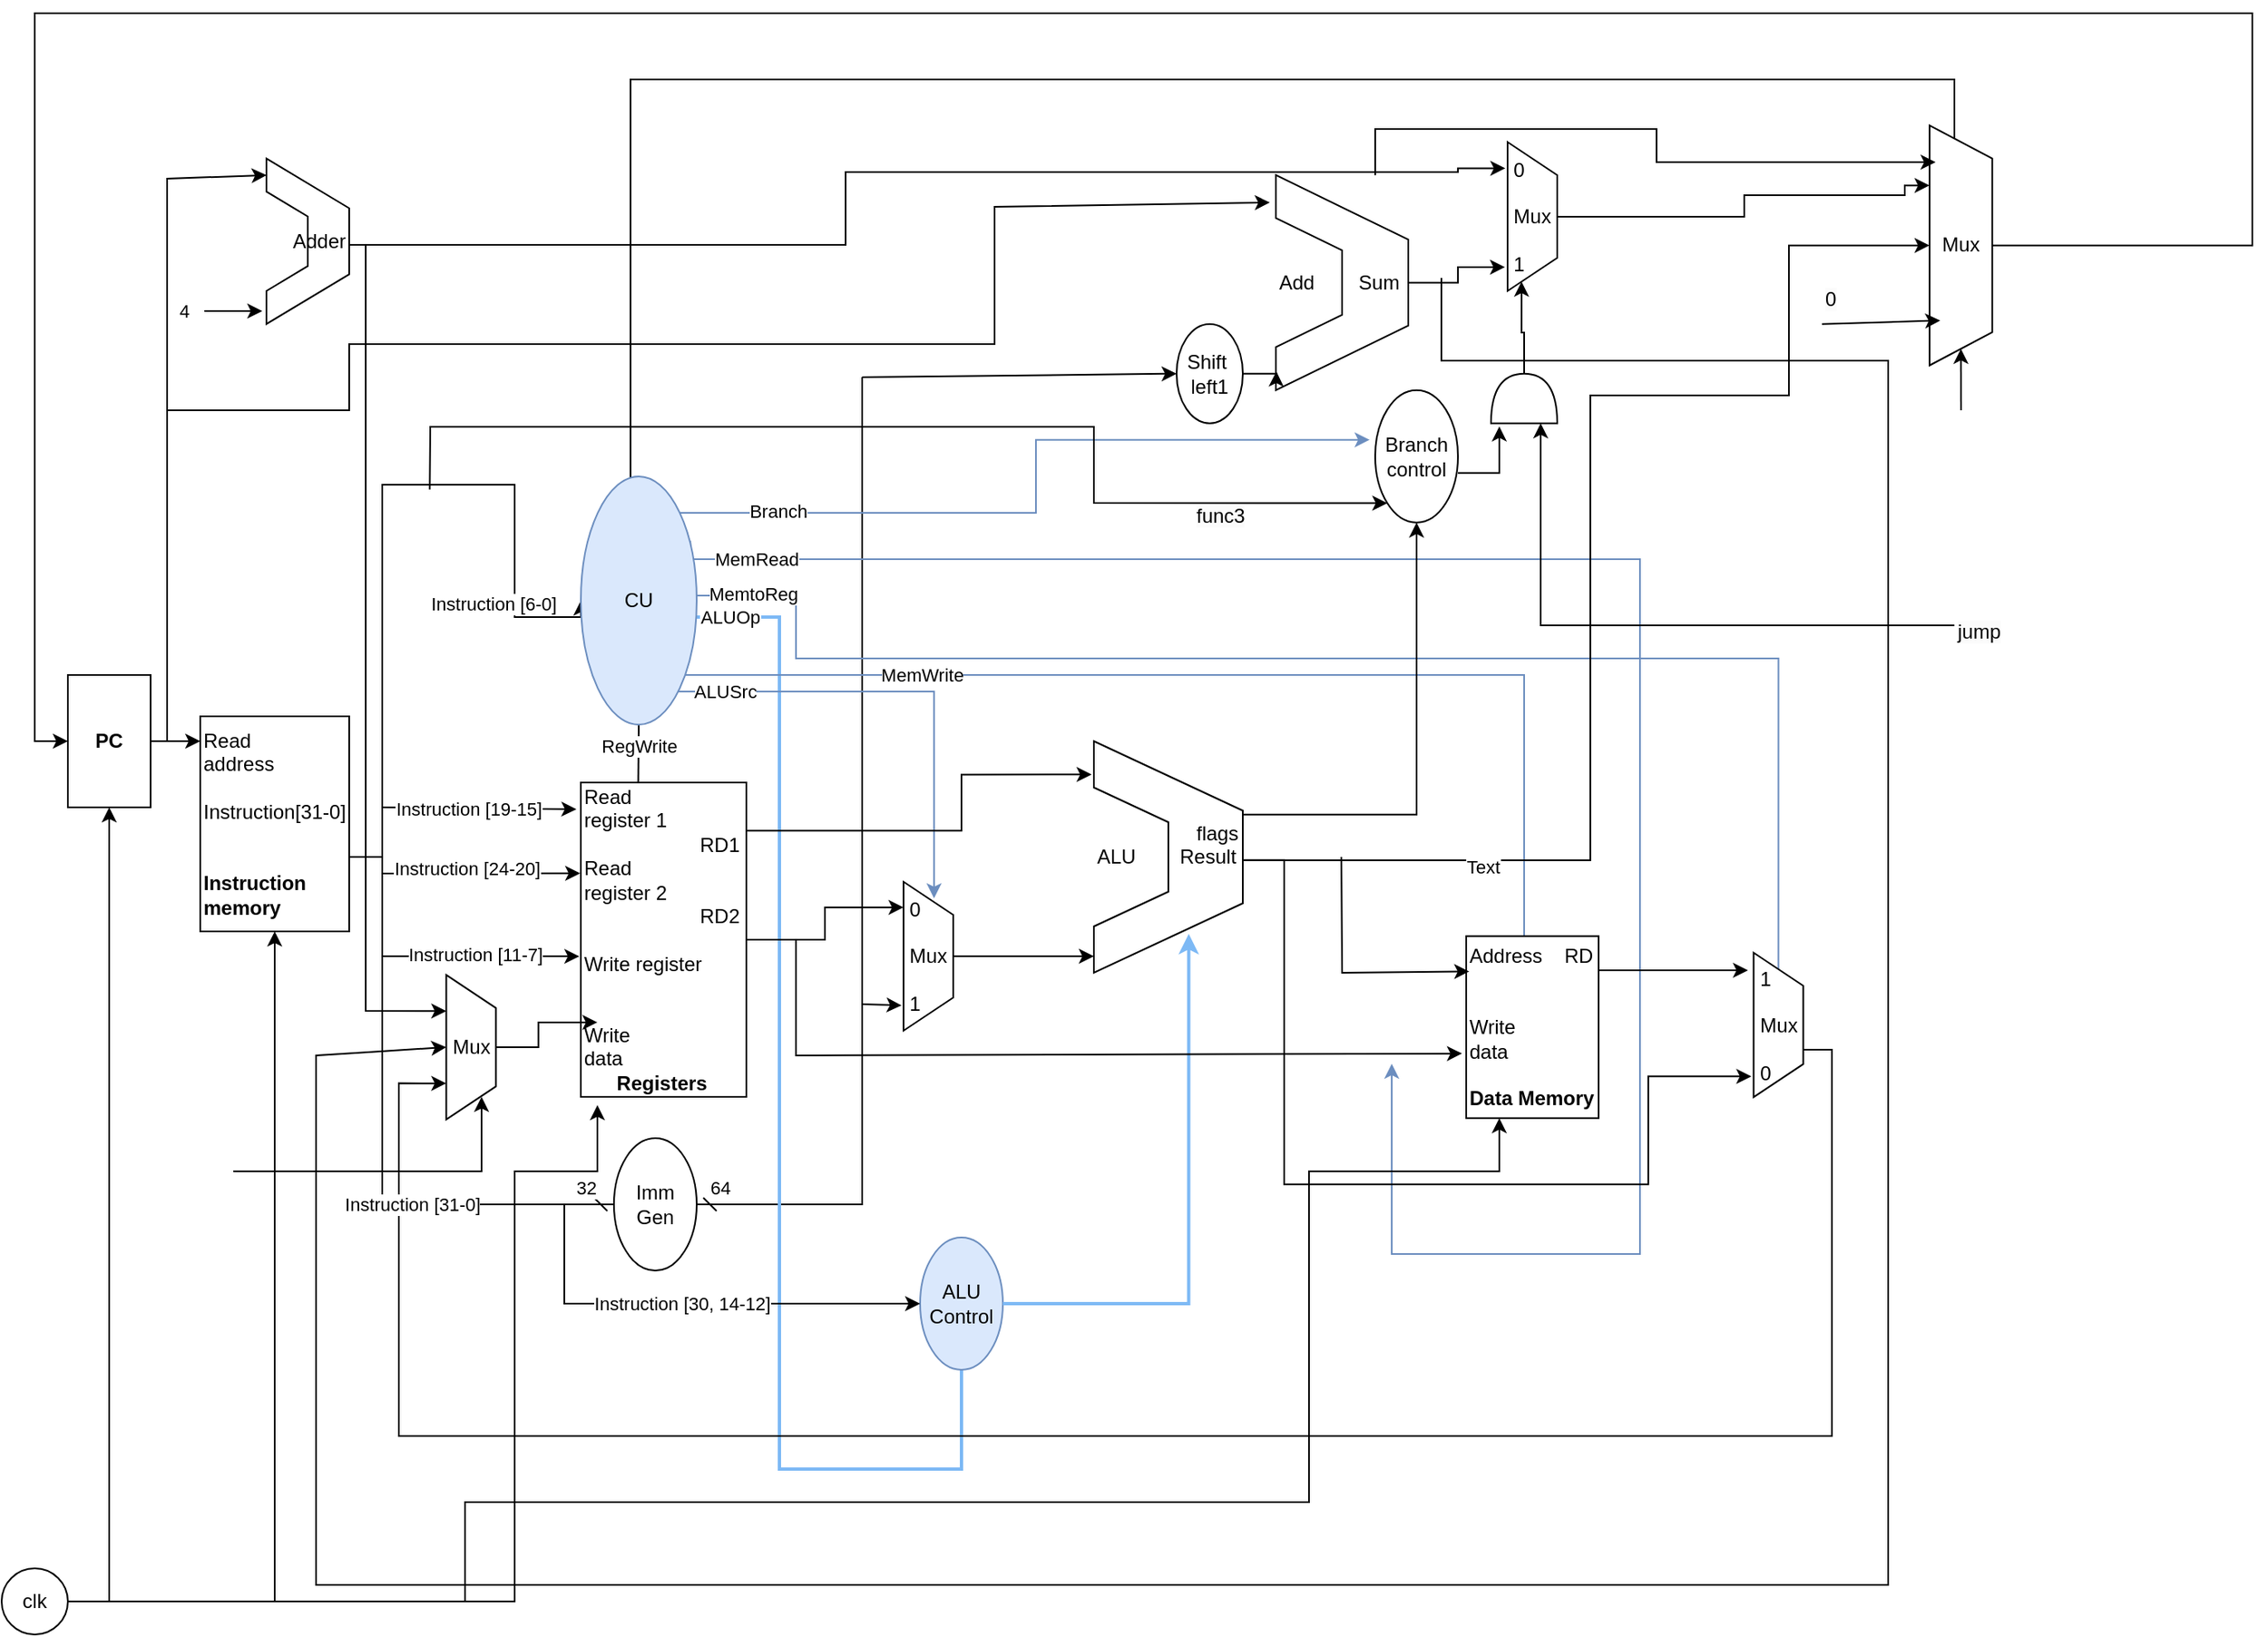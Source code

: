 <mxfile version="24.8.3">
  <diagram id="JS7u867R8M9ZiHvgg1-n" name="Page-1">
    <mxGraphModel dx="1150" dy="824" grid="1" gridSize="10" guides="1" tooltips="1" connect="1" arrows="1" fold="1" page="1" pageScale="1" pageWidth="850" pageHeight="1100" background="none" math="0" shadow="0">
      <root>
        <mxCell id="0" />
        <mxCell id="1" parent="0" />
        <mxCell id="cifkW_QOZoFGIp_55xrW-1" value="Adder" style="shape=stencil(tZXRjoIwEEW/pq+bQsPq6wb1PyqOS2NtSdvV3b93oGCs0I0IJISkc7mHIb1DCcttySsgKS0J25A0TSjFO66vT2tuKyicL164EXwvwSvWGX2Cqzi4liFUCUa4WmVbQr/wmfpieaGVQojQygbKg44wLhR66a+Hta//C1YV8s/gwLRNNtXd68yPbAFqskSnIbPre95OZ6KGvSaL7NQ81ORNJsuxEgsxy/e8OH0b/aMOfVdUO2oDA8JdFlL6AYt9YMXruesJnXzWF/h/moawnVsK9eC+/wxaP5sKWI0FPGWMTvOvx9qz0P+ZTfOzsf7Q/sL+FVLbaHKwHgkPHguDmWs8vcQ2VX+ONIUb);whiteSpace=wrap;html=1;align=right;" parent="1" vertex="1">
          <mxGeometry x="380" y="97.86" width="50" height="100" as="geometry" />
        </mxCell>
        <mxCell id="cifkW_QOZoFGIp_55xrW-8" value="Read&lt;br&gt;register 1&lt;br&gt;&amp;nbsp; &amp;nbsp; &amp;nbsp; &amp;nbsp; &amp;nbsp; &amp;nbsp; &amp;nbsp; &amp;nbsp; &amp;nbsp; &amp;nbsp; &amp;nbsp;RD1&lt;br&gt;Read&lt;br&gt;register 2&lt;br&gt;&amp;nbsp; &amp;nbsp; &amp;nbsp; &amp;nbsp; &amp;nbsp; &amp;nbsp; &amp;nbsp; &amp;nbsp; &amp;nbsp; &amp;nbsp; &amp;nbsp;RD2&lt;br&gt;&lt;br&gt;Write register&lt;br&gt;&lt;br&gt;&amp;nbsp; &amp;nbsp; &amp;nbsp; &amp;nbsp; &amp;nbsp;&lt;br&gt;Write&lt;br&gt;data&lt;br&gt;&lt;div style=&quot;text-align: center;&quot;&gt;&lt;b style=&quot;background-color: initial;&quot;&gt;Registers&lt;/b&gt;&lt;/div&gt;" style="rounded=0;whiteSpace=wrap;html=1;align=left;" parent="1" vertex="1">
          <mxGeometry x="570" y="475" width="100" height="190" as="geometry" />
        </mxCell>
        <mxCell id="cifkW_QOZoFGIp_55xrW-59" style="edgeStyle=orthogonalEdgeStyle;rounded=0;orthogonalLoop=1;jettySize=auto;html=1;exitX=1;exitY=0.5;exitDx=0;exitDy=0;entryX=0;entryY=0.5;entryDx=0;entryDy=0;" parent="1" source="cifkW_QOZoFGIp_55xrW-9" target="cifkW_QOZoFGIp_55xrW-12" edge="1">
          <mxGeometry relative="1" as="geometry">
            <Array as="points">
              <mxPoint x="430" y="520" />
              <mxPoint x="450" y="520" />
              <mxPoint x="450" y="295" />
              <mxPoint x="530" y="295" />
              <mxPoint x="530" y="375" />
            </Array>
          </mxGeometry>
        </mxCell>
        <mxCell id="cifkW_QOZoFGIp_55xrW-60" value="Instruction [6-0]" style="edgeLabel;html=1;align=center;verticalAlign=middle;resizable=0;points=[];" parent="cifkW_QOZoFGIp_55xrW-59" vertex="1" connectable="0">
          <mxGeometry x="0.747" y="2" relative="1" as="geometry">
            <mxPoint x="-15" y="2" as="offset" />
          </mxGeometry>
        </mxCell>
        <mxCell id="cifkW_QOZoFGIp_55xrW-9" value="Read&lt;br&gt;address&lt;br&gt;&lt;br&gt;Instruction[31-0]&lt;br&gt;&lt;br&gt;&lt;br&gt;&lt;b&gt;Instruction&lt;br&gt;memory&lt;/b&gt;" style="rounded=0;whiteSpace=wrap;html=1;rotation=0;align=left;" parent="1" vertex="1">
          <mxGeometry x="340" y="435" width="90" height="130" as="geometry" />
        </mxCell>
        <mxCell id="cifkW_QOZoFGIp_55xrW-26" style="edgeStyle=orthogonalEdgeStyle;rounded=0;orthogonalLoop=1;jettySize=auto;html=1;exitX=1;exitY=0.5;exitDx=0;exitDy=0;" parent="1" source="cifkW_QOZoFGIp_55xrW-10" edge="1">
          <mxGeometry relative="1" as="geometry">
            <mxPoint x="340" y="450" as="targetPoint" />
          </mxGeometry>
        </mxCell>
        <mxCell id="cifkW_QOZoFGIp_55xrW-10" value="&lt;b&gt;PC&lt;/b&gt;" style="rounded=0;whiteSpace=wrap;html=1;rotation=0;" parent="1" vertex="1">
          <mxGeometry x="260" y="410" width="50" height="80" as="geometry" />
        </mxCell>
        <mxCell id="cifkW_QOZoFGIp_55xrW-75" style="edgeStyle=orthogonalEdgeStyle;rounded=0;orthogonalLoop=1;jettySize=auto;html=1;endArrow=dash;endFill=0;entryX=1;entryY=0.5;entryDx=0;entryDy=0;" parent="1" target="cifkW_QOZoFGIp_55xrW-11" edge="1">
          <mxGeometry relative="1" as="geometry">
            <mxPoint x="690" y="730.316" as="targetPoint" />
            <mxPoint x="740" y="230" as="sourcePoint" />
            <Array as="points">
              <mxPoint x="740" y="330" />
              <mxPoint x="740" y="730" />
            </Array>
          </mxGeometry>
        </mxCell>
        <mxCell id="cifkW_QOZoFGIp_55xrW-78" value="64" style="edgeLabel;html=1;align=center;verticalAlign=middle;resizable=0;points=[];" parent="cifkW_QOZoFGIp_55xrW-75" vertex="1" connectable="0">
          <mxGeometry x="0.953" relative="1" as="geometry">
            <mxPoint y="-10" as="offset" />
          </mxGeometry>
        </mxCell>
        <mxCell id="cifkW_QOZoFGIp_55xrW-11" value="Imm&lt;br&gt;Gen" style="ellipse;whiteSpace=wrap;html=1;" parent="1" vertex="1">
          <mxGeometry x="590" y="690" width="50" height="80" as="geometry" />
        </mxCell>
        <mxCell id="cifkW_QOZoFGIp_55xrW-110" style="edgeStyle=orthogonalEdgeStyle;rounded=0;orthogonalLoop=1;jettySize=auto;html=1;entryX=0.5;entryY=1;entryDx=0;entryDy=0;exitX=0.945;exitY=0.259;exitDx=0;exitDy=0;exitPerimeter=0;fillColor=#dae8fc;strokeColor=#6c8ebf;" parent="1" source="cifkW_QOZoFGIp_55xrW-12" edge="1">
          <mxGeometry relative="1" as="geometry">
            <mxPoint x="640.0" y="340.003" as="sourcePoint" />
            <mxPoint x="1060" y="644.96" as="targetPoint" />
            <Array as="points">
              <mxPoint x="1210" y="340" />
              <mxPoint x="1210" y="760" />
              <mxPoint x="1060" y="760" />
            </Array>
          </mxGeometry>
        </mxCell>
        <mxCell id="cifkW_QOZoFGIp_55xrW-111" value="MemRead" style="edgeLabel;html=1;align=center;verticalAlign=middle;resizable=0;points=[];" parent="cifkW_QOZoFGIp_55xrW-110" vertex="1" connectable="0">
          <mxGeometry x="-0.939" y="-1" relative="1" as="geometry">
            <mxPoint x="12" y="-1" as="offset" />
          </mxGeometry>
        </mxCell>
        <mxCell id="cifkW_QOZoFGIp_55xrW-113" style="edgeStyle=orthogonalEdgeStyle;rounded=0;orthogonalLoop=1;jettySize=auto;html=1;endArrow=none;endFill=0;fillColor=#dae8fc;strokeColor=#6c8ebf;entryX=0;entryY=0.5;entryDx=0;entryDy=0;" parent="1" edge="1" target="cifkW_QOZoFGIp_55xrW-33">
          <mxGeometry relative="1" as="geometry">
            <mxPoint x="640" y="362" as="sourcePoint" />
            <mxPoint x="1290" y="570" as="targetPoint" />
            <Array as="points">
              <mxPoint x="700" y="362" />
              <mxPoint x="700" y="400" />
              <mxPoint x="1294" y="400" />
            </Array>
          </mxGeometry>
        </mxCell>
        <mxCell id="cifkW_QOZoFGIp_55xrW-114" value="MemtoReg" style="edgeLabel;html=1;align=center;verticalAlign=middle;resizable=0;points=[];" parent="cifkW_QOZoFGIp_55xrW-113" vertex="1" connectable="0">
          <mxGeometry x="-0.932" y="1" relative="1" as="geometry">
            <mxPoint x="4" as="offset" />
          </mxGeometry>
        </mxCell>
        <mxCell id="cifkW_QOZoFGIp_55xrW-115" style="edgeStyle=orthogonalEdgeStyle;rounded=0;orthogonalLoop=1;jettySize=auto;html=1;entryX=0.5;entryY=1;entryDx=0;entryDy=0;endArrow=none;endFill=0;strokeColor=#7DB9F5;strokeWidth=2;" parent="1" source="cifkW_QOZoFGIp_55xrW-12" target="cifkW_QOZoFGIp_55xrW-30" edge="1">
          <mxGeometry relative="1" as="geometry">
            <Array as="points">
              <mxPoint x="690" y="375" />
              <mxPoint x="690" y="890" />
              <mxPoint x="800" y="890" />
            </Array>
          </mxGeometry>
        </mxCell>
        <mxCell id="cifkW_QOZoFGIp_55xrW-116" value="ALUOp" style="edgeLabel;html=1;align=center;verticalAlign=middle;resizable=0;points=[];" parent="cifkW_QOZoFGIp_55xrW-115" vertex="1" connectable="0">
          <mxGeometry x="-0.947" y="1" relative="1" as="geometry">
            <mxPoint x="1" y="1" as="offset" />
          </mxGeometry>
        </mxCell>
        <mxCell id="cifkW_QOZoFGIp_55xrW-117" style="edgeStyle=orthogonalEdgeStyle;rounded=0;orthogonalLoop=1;jettySize=auto;html=1;endArrow=none;endFill=0;fillColor=#dae8fc;strokeColor=#6c8ebf;" parent="1" source="cifkW_QOZoFGIp_55xrW-12" edge="1">
          <mxGeometry relative="1" as="geometry">
            <Array as="points">
              <mxPoint x="1140" y="410" />
              <mxPoint x="1140" y="568" />
            </Array>
            <mxPoint x="1140" y="560" as="targetPoint" />
          </mxGeometry>
        </mxCell>
        <mxCell id="cifkW_QOZoFGIp_55xrW-118" value="MemWrite" style="edgeLabel;html=1;align=center;verticalAlign=middle;resizable=0;points=[];" parent="cifkW_QOZoFGIp_55xrW-117" vertex="1" connectable="0">
          <mxGeometry x="-0.918" y="1" relative="1" as="geometry">
            <mxPoint x="115" y="1" as="offset" />
          </mxGeometry>
        </mxCell>
        <mxCell id="cifkW_QOZoFGIp_55xrW-122" style="edgeStyle=orthogonalEdgeStyle;rounded=0;orthogonalLoop=1;jettySize=auto;html=1;exitX=0.5;exitY=1;exitDx=0;exitDy=0;endArrow=none;endFill=0;entryX=0.347;entryY=-0.001;entryDx=0;entryDy=0;entryPerimeter=0;" parent="1" source="cifkW_QOZoFGIp_55xrW-12" target="cifkW_QOZoFGIp_55xrW-8" edge="1">
          <mxGeometry relative="1" as="geometry">
            <mxPoint x="604.556" y="470" as="targetPoint" />
          </mxGeometry>
        </mxCell>
        <mxCell id="cifkW_QOZoFGIp_55xrW-123" value="RegWrite" style="edgeLabel;html=1;align=center;verticalAlign=middle;resizable=0;points=[];" parent="cifkW_QOZoFGIp_55xrW-122" vertex="1" connectable="0">
          <mxGeometry x="-0.567" y="-1" relative="1" as="geometry">
            <mxPoint x="1" y="5" as="offset" />
          </mxGeometry>
        </mxCell>
        <mxCell id="cifkW_QOZoFGIp_55xrW-131" style="edgeStyle=orthogonalEdgeStyle;rounded=0;orthogonalLoop=1;jettySize=auto;html=1;entryX=0;entryY=0.5;entryDx=0;entryDy=0;" parent="1" target="cifkW_QOZoFGIp_55xrW-127" edge="1">
          <mxGeometry relative="1" as="geometry">
            <Array as="points">
              <mxPoint x="600" y="50" />
              <mxPoint x="1400" y="50" />
            </Array>
            <mxPoint x="600" y="300" as="sourcePoint" />
            <mxPoint x="1130" y="90" as="targetPoint" />
          </mxGeometry>
        </mxCell>
        <mxCell id="cifkW_QOZoFGIp_55xrW-12" value="CU" style="ellipse;whiteSpace=wrap;html=1;fillColor=#dae8fc;strokeColor=#6c8ebf;" parent="1" vertex="1">
          <mxGeometry x="570" y="290" width="70" height="150" as="geometry" />
        </mxCell>
        <mxCell id="cifkW_QOZoFGIp_55xrW-13" value="Shift&amp;nbsp;&lt;br&gt;left1" style="ellipse;whiteSpace=wrap;html=1;" parent="1" vertex="1">
          <mxGeometry x="930" y="197.86" width="40" height="60" as="geometry" />
        </mxCell>
        <mxCell id="cifkW_QOZoFGIp_55xrW-53" style="edgeStyle=orthogonalEdgeStyle;rounded=0;orthogonalLoop=1;jettySize=auto;html=1;" parent="1" edge="1">
          <mxGeometry relative="1" as="geometry">
            <mxPoint x="1100" y="287.86" as="sourcePoint" />
            <mxPoint x="1125" y="259.72" as="targetPoint" />
            <Array as="points">
              <mxPoint x="1125" y="287.72" />
            </Array>
          </mxGeometry>
        </mxCell>
        <mxCell id="cifkW_QOZoFGIp_55xrW-27" value="" style="endArrow=classic;html=1;rounded=0;align=center;" parent="1" edge="1">
          <mxGeometry width="50" height="50" relative="1" as="geometry">
            <mxPoint x="342.5" y="190" as="sourcePoint" />
            <mxPoint x="377.5" y="190" as="targetPoint" />
          </mxGeometry>
        </mxCell>
        <mxCell id="cifkW_QOZoFGIp_55xrW-29" value="4" style="edgeLabel;html=1;align=center;verticalAlign=middle;resizable=0;points=[];" parent="cifkW_QOZoFGIp_55xrW-27" vertex="1" connectable="0">
          <mxGeometry x="-0.36" relative="1" as="geometry">
            <mxPoint x="-24" as="offset" />
          </mxGeometry>
        </mxCell>
        <mxCell id="cifkW_QOZoFGIp_55xrW-30" value="ALU&lt;br&gt;Control" style="ellipse;whiteSpace=wrap;html=1;fillColor=#dae8fc;strokeColor=#6c8ebf;" parent="1" vertex="1">
          <mxGeometry x="775" y="750" width="50" height="80" as="geometry" />
        </mxCell>
        <mxCell id="cifkW_QOZoFGIp_55xrW-31" value="Add&amp;nbsp; &amp;nbsp; &amp;nbsp; &amp;nbsp; Sum" style="shape=stencil(tZXRjoIwEEW/pq+bQsPq6wb1PyqOS2NtSdvV3b93oGCs0I0IJISkc7mHIb1DCcttySsgKS0J25A0TSjFO66vT2tuKyicL164EXwvwSvWGX2Cqzi4liFUCUa4WmVbQr/wmfpieaGVQojQygbKg44wLhR66a+Hta//C1YV8s/gwLRNNtXd68yPbAFqskSnIbPre95OZ6KGvSaL7NQ81ORNJsuxEgsxy/e8OH0b/aMOfVdUO2oDA8JdFlL6AYt9YMXruesJnXzWF/h/moawnVsK9eC+/wxaP5sKWI0FPGWMTvOvx9qz0P+ZTfOzsf7Q/sL+FVLbaHKwHgkPHguDmWs8vcQ2VX+ONIUb);whiteSpace=wrap;html=1;align=left;" parent="1" vertex="1">
          <mxGeometry x="990" y="107.86" width="80" height="130" as="geometry" />
        </mxCell>
        <mxCell id="cifkW_QOZoFGIp_55xrW-32" value="&amp;nbsp; &amp;nbsp; &amp;nbsp; &amp;nbsp; &amp;nbsp; &amp;nbsp; &amp;nbsp; &amp;nbsp; &amp;nbsp; flags&lt;br&gt;ALU&amp;nbsp; &amp;nbsp; &amp;nbsp; &amp;nbsp; Result&lt;br&gt;&amp;nbsp; &amp;nbsp; &amp;nbsp; &amp;nbsp; &amp;nbsp; &amp;nbsp; &amp;nbsp; &amp;nbsp; &amp;nbsp;&amp;nbsp;" style="shape=stencil(tZXRjoIwEEW/pq+bQsPq6wb1PyqOS2NtSdvV3b93oGCs0I0IJISkc7mHIb1DCcttySsgKS0J25A0TSjFO66vT2tuKyicL164EXwvwSvWGX2Cqzi4liFUCUa4WmVbQr/wmfpieaGVQojQygbKg44wLhR66a+Hta//C1YV8s/gwLRNNtXd68yPbAFqskSnIbPre95OZ6KGvSaL7NQ81ORNJsuxEgsxy/e8OH0b/aMOfVdUO2oDA8JdFlL6AYt9YMXruesJnXzWF/h/moawnVsK9eC+/wxaP5sKWI0FPGWMTvOvx9qz0P+ZTfOzsf7Q/sL+FVLbaHKwHgkPHguDmWs8vcQ2VX+ONIUb);whiteSpace=wrap;html=1;align=left;" parent="1" vertex="1">
          <mxGeometry x="880" y="450" width="90" height="140" as="geometry" />
        </mxCell>
        <mxCell id="PuY_X1fyGsi5mwH5HdUy-5" style="edgeStyle=orthogonalEdgeStyle;rounded=0;orthogonalLoop=1;jettySize=auto;html=1;exitX=0.5;exitY=0;exitDx=0;exitDy=0;entryX=0.75;entryY=1;entryDx=0;entryDy=0;" edge="1" parent="1" target="PuY_X1fyGsi5mwH5HdUy-1">
          <mxGeometry relative="1" as="geometry">
            <mxPoint x="460" y="850" as="targetPoint" />
            <mxPoint x="1306.04" y="636.54" as="sourcePoint" />
            <Array as="points">
              <mxPoint x="1326" y="637" />
              <mxPoint x="1326" y="870" />
              <mxPoint x="460" y="870" />
              <mxPoint x="460" y="657" />
            </Array>
          </mxGeometry>
        </mxCell>
        <mxCell id="cifkW_QOZoFGIp_55xrW-33" value="&lt;div style=&quot;text-align: left;&quot;&gt;1&lt;/div&gt;&lt;div style=&quot;text-align: left;&quot;&gt;&lt;br&gt;&lt;/div&gt;&lt;div style=&quot;text-align: left;&quot;&gt;&lt;/div&gt;Mux&lt;br&gt;&lt;br&gt;&lt;div style=&quot;text-align: left;&quot;&gt;0&lt;/div&gt;" style="shape=trapezoid;perimeter=trapezoidPerimeter;whiteSpace=wrap;fixedSize=1;rotation=90;html=1;textDirection=ltr;horizontal=0;" parent="1" vertex="1">
          <mxGeometry x="1250" y="606.54" width="87.36" height="30" as="geometry" />
        </mxCell>
        <mxCell id="cifkW_QOZoFGIp_55xrW-34" value="&lt;div style=&quot;text-align: left;&quot;&gt;0&lt;br&gt;&lt;/div&gt;&lt;div style=&quot;text-align: left;&quot;&gt;&lt;br&gt;&lt;/div&gt;&lt;div style=&quot;text-align: left;&quot;&gt;&lt;/div&gt;Mux&lt;br&gt;&lt;br&gt;&lt;div style=&quot;text-align: left;&quot;&gt;1&lt;/div&gt;" style="shape=trapezoid;perimeter=trapezoidPerimeter;whiteSpace=wrap;fixedSize=1;rotation=90;html=1;textDirection=ltr;horizontal=0;" parent="1" vertex="1">
          <mxGeometry x="1100" y="117.86" width="90" height="30" as="geometry" />
        </mxCell>
        <mxCell id="cifkW_QOZoFGIp_55xrW-106" style="edgeStyle=orthogonalEdgeStyle;rounded=0;orthogonalLoop=1;jettySize=auto;html=1;entryX=0.122;entryY=1.114;entryDx=0;entryDy=0;entryPerimeter=0;" parent="1" source="cifkW_QOZoFGIp_55xrW-35" target="cifkW_QOZoFGIp_55xrW-33" edge="1">
          <mxGeometry relative="1" as="geometry">
            <mxPoint x="1225" y="587.86" as="targetPoint" />
            <Array as="points">
              <mxPoint x="1195" y="588" />
            </Array>
          </mxGeometry>
        </mxCell>
        <mxCell id="cifkW_QOZoFGIp_55xrW-35" value="Address&amp;nbsp; &amp;nbsp; RD&lt;br&gt;&lt;br&gt;&lt;br&gt;Write&lt;br&gt;data&lt;br&gt;&lt;br&gt;&lt;b&gt;Data Memory&lt;/b&gt;" style="rounded=0;whiteSpace=wrap;html=1;align=left;" parent="1" vertex="1">
          <mxGeometry x="1105" y="567.86" width="80" height="110" as="geometry" />
        </mxCell>
        <mxCell id="cifkW_QOZoFGIp_55xrW-43" value="" style="endArrow=classic;html=1;rounded=0;entryX=0.002;entryY=0.1;entryDx=0;entryDy=0;entryPerimeter=0;" parent="1" target="cifkW_QOZoFGIp_55xrW-1" edge="1">
          <mxGeometry width="50" height="50" relative="1" as="geometry">
            <mxPoint x="320" y="450" as="sourcePoint" />
            <mxPoint x="460" y="100" as="targetPoint" />
            <Array as="points">
              <mxPoint x="320" y="110" />
            </Array>
          </mxGeometry>
        </mxCell>
        <mxCell id="cifkW_QOZoFGIp_55xrW-45" style="edgeStyle=orthogonalEdgeStyle;rounded=0;orthogonalLoop=1;jettySize=auto;html=1;exitX=1;exitY=0.5;exitDx=0;exitDy=0;entryX=0.176;entryY=1.045;entryDx=0;entryDy=0;entryPerimeter=0;" parent="1" source="cifkW_QOZoFGIp_55xrW-1" target="cifkW_QOZoFGIp_55xrW-34" edge="1">
          <mxGeometry relative="1" as="geometry">
            <Array as="points">
              <mxPoint x="430" y="150" />
              <mxPoint x="730" y="150" />
              <mxPoint x="730" y="106" />
              <mxPoint x="1100" y="106" />
              <mxPoint x="1100" y="104" />
            </Array>
            <mxPoint x="1100" y="103" as="targetPoint" />
          </mxGeometry>
        </mxCell>
        <mxCell id="cifkW_QOZoFGIp_55xrW-51" style="edgeStyle=orthogonalEdgeStyle;rounded=0;orthogonalLoop=1;jettySize=auto;html=1;exitX=1;exitY=0.5;exitDx=0;exitDy=0;entryX=0.84;entryY=1.052;entryDx=0;entryDy=0;entryPerimeter=0;" parent="1" source="cifkW_QOZoFGIp_55xrW-31" target="cifkW_QOZoFGIp_55xrW-34" edge="1">
          <mxGeometry relative="1" as="geometry" />
        </mxCell>
        <mxCell id="cifkW_QOZoFGIp_55xrW-55" style="edgeStyle=orthogonalEdgeStyle;rounded=0;orthogonalLoop=1;jettySize=auto;html=1;exitX=0.995;exitY=0.317;exitDx=0;exitDy=0;exitPerimeter=0;entryX=0.5;entryY=1;entryDx=0;entryDy=0;" parent="1" source="cifkW_QOZoFGIp_55xrW-32" target="azecJroQP5KL0mqIL3fB-2" edge="1">
          <mxGeometry relative="1" as="geometry">
            <mxPoint x="1075" y="377.86" as="targetPoint" />
          </mxGeometry>
        </mxCell>
        <mxCell id="cifkW_QOZoFGIp_55xrW-61" value="" style="endArrow=classic;html=1;rounded=0;entryX=-0.027;entryY=0.085;entryDx=0;entryDy=0;entryPerimeter=0;" parent="1" target="cifkW_QOZoFGIp_55xrW-8" edge="1">
          <mxGeometry width="50" height="50" relative="1" as="geometry">
            <mxPoint x="450" y="490" as="sourcePoint" />
            <mxPoint x="600" y="550" as="targetPoint" />
            <Array as="points" />
          </mxGeometry>
        </mxCell>
        <mxCell id="cifkW_QOZoFGIp_55xrW-62" value="Instruction [19-15]" style="edgeLabel;html=1;align=center;verticalAlign=middle;resizable=0;points=[];" parent="cifkW_QOZoFGIp_55xrW-61" vertex="1" connectable="0">
          <mxGeometry x="-0.117" y="-2" relative="1" as="geometry">
            <mxPoint y="-2" as="offset" />
          </mxGeometry>
        </mxCell>
        <mxCell id="cifkW_QOZoFGIp_55xrW-63" value="" style="endArrow=classic;html=1;rounded=0;entryX=-0.004;entryY=0.289;entryDx=0;entryDy=0;entryPerimeter=0;" parent="1" target="cifkW_QOZoFGIp_55xrW-8" edge="1">
          <mxGeometry width="50" height="50" relative="1" as="geometry">
            <mxPoint x="450" y="530" as="sourcePoint" />
            <mxPoint x="570" y="540" as="targetPoint" />
            <Array as="points" />
          </mxGeometry>
        </mxCell>
        <mxCell id="cifkW_QOZoFGIp_55xrW-64" value="Instruction [24-20]" style="edgeLabel;html=1;align=center;verticalAlign=middle;resizable=0;points=[];" parent="cifkW_QOZoFGIp_55xrW-63" vertex="1" connectable="0">
          <mxGeometry x="-0.153" y="3" relative="1" as="geometry">
            <mxPoint as="offset" />
          </mxGeometry>
        </mxCell>
        <mxCell id="cifkW_QOZoFGIp_55xrW-67" value="" style="endArrow=classic;html=1;rounded=0;entryX=-0.009;entryY=0.553;entryDx=0;entryDy=0;entryPerimeter=0;" parent="1" target="cifkW_QOZoFGIp_55xrW-8" edge="1">
          <mxGeometry width="50" height="50" relative="1" as="geometry">
            <mxPoint x="450" y="580" as="sourcePoint" />
            <mxPoint x="560" y="590" as="targetPoint" />
            <Array as="points">
              <mxPoint x="510" y="580" />
            </Array>
          </mxGeometry>
        </mxCell>
        <mxCell id="cifkW_QOZoFGIp_55xrW-69" value="Instruction [11-7]" style="edgeLabel;html=1;align=center;verticalAlign=middle;resizable=0;points=[];" parent="cifkW_QOZoFGIp_55xrW-67" vertex="1" connectable="0">
          <mxGeometry x="-0.058" y="1" relative="1" as="geometry">
            <mxPoint as="offset" />
          </mxGeometry>
        </mxCell>
        <mxCell id="cifkW_QOZoFGIp_55xrW-70" value="" style="endArrow=dash;html=1;rounded=0;entryX=0;entryY=0.5;entryDx=0;entryDy=0;endFill=0;" parent="1" target="cifkW_QOZoFGIp_55xrW-11" edge="1">
          <mxGeometry width="50" height="50" relative="1" as="geometry">
            <mxPoint x="450" y="520" as="sourcePoint" />
            <mxPoint x="540" y="730" as="targetPoint" />
            <Array as="points">
              <mxPoint x="450" y="730" />
            </Array>
          </mxGeometry>
        </mxCell>
        <mxCell id="cifkW_QOZoFGIp_55xrW-72" value="Instruction [31-0]" style="edgeLabel;html=1;align=center;verticalAlign=middle;resizable=0;points=[];" parent="cifkW_QOZoFGIp_55xrW-70" vertex="1" connectable="0">
          <mxGeometry x="0.438" y="1" relative="1" as="geometry">
            <mxPoint x="-24" y="1" as="offset" />
          </mxGeometry>
        </mxCell>
        <mxCell id="cifkW_QOZoFGIp_55xrW-73" value="32" style="edgeLabel;html=1;align=center;verticalAlign=middle;resizable=0;points=[];" parent="cifkW_QOZoFGIp_55xrW-70" vertex="1" connectable="0">
          <mxGeometry x="0.901" y="2" relative="1" as="geometry">
            <mxPoint y="-8" as="offset" />
          </mxGeometry>
        </mxCell>
        <mxCell id="cifkW_QOZoFGIp_55xrW-77" value="" style="endArrow=classic;html=1;rounded=0;entryX=0;entryY=0.5;entryDx=0;entryDy=0;" parent="1" target="cifkW_QOZoFGIp_55xrW-13" edge="1">
          <mxGeometry width="50" height="50" relative="1" as="geometry">
            <mxPoint x="740" y="230" as="sourcePoint" />
            <mxPoint x="845" y="310" as="targetPoint" />
          </mxGeometry>
        </mxCell>
        <mxCell id="cifkW_QOZoFGIp_55xrW-87" style="edgeStyle=orthogonalEdgeStyle;rounded=0;orthogonalLoop=1;jettySize=auto;html=1;exitX=1;exitY=0.5;exitDx=0;exitDy=0;entryX=0.637;entryY=0.832;entryDx=0;entryDy=0;entryPerimeter=0;strokeWidth=2;strokeColor=#7DB9F5;" parent="1" source="cifkW_QOZoFGIp_55xrW-30" target="cifkW_QOZoFGIp_55xrW-32" edge="1">
          <mxGeometry relative="1" as="geometry">
            <mxPoint x="910" y="787.86" as="sourcePoint" />
          </mxGeometry>
        </mxCell>
        <mxCell id="cifkW_QOZoFGIp_55xrW-88" value="&lt;div style=&quot;text-align: left;&quot;&gt;0&lt;br&gt;&lt;/div&gt;&lt;div style=&quot;text-align: left;&quot;&gt;&lt;br&gt;&lt;/div&gt;&lt;div style=&quot;text-align: left;&quot;&gt;&lt;/div&gt;Mux&lt;br&gt;&lt;br&gt;&lt;div style=&quot;text-align: left;&quot;&gt;1&lt;/div&gt;" style="shape=trapezoid;perimeter=trapezoidPerimeter;whiteSpace=wrap;fixedSize=1;rotation=90;html=1;textDirection=ltr;horizontal=0;" parent="1" vertex="1">
          <mxGeometry x="735" y="565" width="90" height="30" as="geometry" />
        </mxCell>
        <mxCell id="cifkW_QOZoFGIp_55xrW-89" style="edgeStyle=orthogonalEdgeStyle;rounded=0;orthogonalLoop=1;jettySize=auto;html=1;entryX=0.172;entryY=1;entryDx=0;entryDy=0;entryPerimeter=0;" parent="1" source="cifkW_QOZoFGIp_55xrW-8" target="cifkW_QOZoFGIp_55xrW-88" edge="1">
          <mxGeometry relative="1" as="geometry" />
        </mxCell>
        <mxCell id="cifkW_QOZoFGIp_55xrW-91" value="" style="endArrow=classic;html=1;rounded=0;entryX=0.83;entryY=1.04;entryDx=0;entryDy=0;entryPerimeter=0;" parent="1" target="cifkW_QOZoFGIp_55xrW-88" edge="1">
          <mxGeometry width="50" height="50" relative="1" as="geometry">
            <mxPoint x="740" y="609" as="sourcePoint" />
            <mxPoint x="760" y="609.25" as="targetPoint" />
          </mxGeometry>
        </mxCell>
        <mxCell id="cifkW_QOZoFGIp_55xrW-93" value="" style="endArrow=classic;html=1;rounded=0;entryX=-0.032;entryY=0.645;entryDx=0;entryDy=0;entryPerimeter=0;" parent="1" target="cifkW_QOZoFGIp_55xrW-35" edge="1">
          <mxGeometry width="50" height="50" relative="1" as="geometry">
            <mxPoint x="700" y="570" as="sourcePoint" />
            <mxPoint x="1018" y="641" as="targetPoint" />
            <Array as="points">
              <mxPoint x="700" y="640" />
            </Array>
          </mxGeometry>
        </mxCell>
        <mxCell id="cifkW_QOZoFGIp_55xrW-99" value="" style="endArrow=classic;html=1;rounded=0;entryX=0;entryY=0.5;entryDx=0;entryDy=0;" parent="1" target="cifkW_QOZoFGIp_55xrW-30" edge="1">
          <mxGeometry width="50" height="50" relative="1" as="geometry">
            <mxPoint x="560" y="730" as="sourcePoint" />
            <mxPoint x="800" y="770" as="targetPoint" />
            <Array as="points">
              <mxPoint x="560" y="790" />
              <mxPoint x="650" y="790" />
            </Array>
          </mxGeometry>
        </mxCell>
        <mxCell id="cifkW_QOZoFGIp_55xrW-100" value="Instruction [30, 14-12]" style="edgeLabel;html=1;align=center;verticalAlign=middle;resizable=0;points=[];" parent="cifkW_QOZoFGIp_55xrW-99" vertex="1" connectable="0">
          <mxGeometry x="0.407" y="3" relative="1" as="geometry">
            <mxPoint x="-63" y="3" as="offset" />
          </mxGeometry>
        </mxCell>
        <mxCell id="cifkW_QOZoFGIp_55xrW-107" style="edgeStyle=orthogonalEdgeStyle;rounded=0;orthogonalLoop=1;jettySize=auto;html=1;exitX=1;exitY=0;exitDx=0;exitDy=0;endArrow=classic;endFill=1;entryX=-0.067;entryY=0.375;entryDx=0;entryDy=0;entryPerimeter=0;fillColor=#dae8fc;strokeColor=#6c8ebf;" parent="1" source="cifkW_QOZoFGIp_55xrW-12" target="azecJroQP5KL0mqIL3fB-2" edge="1">
          <mxGeometry relative="1" as="geometry">
            <mxPoint x="930" y="290" as="targetPoint" />
          </mxGeometry>
        </mxCell>
        <mxCell id="cifkW_QOZoFGIp_55xrW-109" value="Branch" style="edgeLabel;html=1;align=center;verticalAlign=middle;resizable=0;points=[];" parent="cifkW_QOZoFGIp_55xrW-107" vertex="1" connectable="0">
          <mxGeometry x="-0.742" y="1" relative="1" as="geometry">
            <mxPoint as="offset" />
          </mxGeometry>
        </mxCell>
        <mxCell id="cifkW_QOZoFGIp_55xrW-119" style="edgeStyle=orthogonalEdgeStyle;rounded=0;orthogonalLoop=1;jettySize=auto;html=1;entryX=0.111;entryY=0.386;entryDx=0;entryDy=0;entryPerimeter=0;fillColor=#dae8fc;strokeColor=#6c8ebf;" parent="1" source="cifkW_QOZoFGIp_55xrW-12" target="cifkW_QOZoFGIp_55xrW-88" edge="1">
          <mxGeometry relative="1" as="geometry">
            <Array as="points">
              <mxPoint x="783" y="420" />
            </Array>
          </mxGeometry>
        </mxCell>
        <mxCell id="cifkW_QOZoFGIp_55xrW-120" value="ALUSrc" style="edgeLabel;html=1;align=center;verticalAlign=middle;resizable=0;points=[];" parent="cifkW_QOZoFGIp_55xrW-119" vertex="1" connectable="0">
          <mxGeometry x="-0.875" relative="1" as="geometry">
            <mxPoint x="10" as="offset" />
          </mxGeometry>
        </mxCell>
        <mxCell id="cifkW_QOZoFGIp_55xrW-125" value="" style="endArrow=classic;html=1;rounded=0;entryX=-0.046;entryY=0.127;entryDx=0;entryDy=0;entryPerimeter=0;" parent="1" target="cifkW_QOZoFGIp_55xrW-31" edge="1">
          <mxGeometry width="50" height="50" relative="1" as="geometry">
            <mxPoint x="320" y="250" as="sourcePoint" />
            <mxPoint x="370" y="200" as="targetPoint" />
            <Array as="points">
              <mxPoint x="430" y="250" />
              <mxPoint x="430" y="210" />
              <mxPoint x="820" y="210" />
              <mxPoint x="820" y="127" />
            </Array>
          </mxGeometry>
        </mxCell>
        <mxCell id="cifkW_QOZoFGIp_55xrW-133" style="edgeStyle=orthogonalEdgeStyle;rounded=0;orthogonalLoop=1;jettySize=auto;html=1;entryX=0;entryY=0.5;entryDx=0;entryDy=0;exitX=0.5;exitY=0;exitDx=0;exitDy=0;" parent="1" source="cifkW_QOZoFGIp_55xrW-127" target="cifkW_QOZoFGIp_55xrW-10" edge="1">
          <mxGeometry relative="1" as="geometry">
            <Array as="points">
              <mxPoint x="1580" y="150" />
              <mxPoint x="1580" y="10" />
              <mxPoint x="240" y="10" />
              <mxPoint x="240" y="450" />
            </Array>
            <mxPoint x="1460" y="150" as="sourcePoint" />
          </mxGeometry>
        </mxCell>
        <mxCell id="cifkW_QOZoFGIp_55xrW-127" value="&lt;div style=&quot;text-align: left;&quot;&gt;&lt;br&gt;&lt;/div&gt;&lt;div style=&quot;text-align: left;&quot;&gt;&lt;br&gt;&lt;/div&gt;&lt;div style=&quot;text-align: left;&quot;&gt;&lt;/div&gt;Mux&lt;br&gt;&lt;br&gt;&lt;div style=&quot;text-align: left;&quot;&gt;&lt;br&gt;&lt;/div&gt;" style="shape=trapezoid;perimeter=trapezoidPerimeter;whiteSpace=wrap;fixedSize=1;rotation=90;html=1;textDirection=ltr;horizontal=0;" parent="1" vertex="1">
          <mxGeometry x="1331.43" y="131.43" width="145" height="37.86" as="geometry" />
        </mxCell>
        <mxCell id="cifkW_QOZoFGIp_55xrW-135" style="edgeStyle=orthogonalEdgeStyle;rounded=0;orthogonalLoop=1;jettySize=auto;html=1;exitX=0.25;exitY=0;exitDx=0;exitDy=0;entryX=0.25;entryY=1;entryDx=0;entryDy=0;" parent="1" source="cifkW_QOZoFGIp_55xrW-34" target="cifkW_QOZoFGIp_55xrW-127" edge="1">
          <mxGeometry relative="1" as="geometry">
            <Array as="points">
              <mxPoint x="1160" y="133" />
              <mxPoint x="1273" y="133" />
              <mxPoint x="1273" y="120" />
              <mxPoint x="1370" y="120" />
              <mxPoint x="1370" y="114" />
            </Array>
            <mxPoint x="1370" y="100" as="targetPoint" />
          </mxGeometry>
        </mxCell>
        <mxCell id="azecJroQP5KL0mqIL3fB-2" value="Branch&lt;br&gt;control" style="ellipse;whiteSpace=wrap;html=1;" parent="1" vertex="1">
          <mxGeometry x="1050" y="237.86" width="50" height="80" as="geometry" />
        </mxCell>
        <mxCell id="azecJroQP5KL0mqIL3fB-6" style="edgeStyle=orthogonalEdgeStyle;rounded=0;orthogonalLoop=1;jettySize=auto;html=1;exitX=1;exitY=0.5;exitDx=0;exitDy=0;entryX=0.004;entryY=0.913;entryDx=0;entryDy=0;entryPerimeter=0;" parent="1" source="cifkW_QOZoFGIp_55xrW-13" target="cifkW_QOZoFGIp_55xrW-31" edge="1">
          <mxGeometry relative="1" as="geometry" />
        </mxCell>
        <mxCell id="azecJroQP5KL0mqIL3fB-23" style="edgeStyle=orthogonalEdgeStyle;rounded=0;orthogonalLoop=1;jettySize=auto;html=1;exitX=1;exitY=0.5;exitDx=0;exitDy=0;entryX=0.5;entryY=1;entryDx=0;entryDy=0;" parent="1" source="cifkW_QOZoFGIp_55xrW-32" target="cifkW_QOZoFGIp_55xrW-127" edge="1">
          <mxGeometry relative="1" as="geometry">
            <Array as="points">
              <mxPoint x="970" y="522" />
              <mxPoint x="1180" y="522" />
              <mxPoint x="1180" y="241" />
              <mxPoint x="1300" y="241" />
              <mxPoint x="1300" y="150" />
            </Array>
            <mxPoint x="1360" y="150" as="targetPoint" />
          </mxGeometry>
        </mxCell>
        <mxCell id="PuY_X1fyGsi5mwH5HdUy-7" value="Text" style="edgeLabel;html=1;align=center;verticalAlign=middle;resizable=0;points=[];" vertex="1" connectable="0" parent="azecJroQP5KL0mqIL3fB-23">
          <mxGeometry x="-0.629" y="-4" relative="1" as="geometry">
            <mxPoint as="offset" />
          </mxGeometry>
        </mxCell>
        <mxCell id="azecJroQP5KL0mqIL3fB-28" style="edgeStyle=orthogonalEdgeStyle;rounded=0;orthogonalLoop=1;jettySize=auto;html=1;exitX=1;exitY=0.5;exitDx=0;exitDy=0;entryX=0.856;entryY=1.046;entryDx=0;entryDy=0;entryPerimeter=0;" parent="1" source="cifkW_QOZoFGIp_55xrW-32" target="cifkW_QOZoFGIp_55xrW-33" edge="1">
          <mxGeometry relative="1" as="geometry">
            <Array as="points">
              <mxPoint x="995" y="521.86" />
              <mxPoint x="995" y="717.86" />
              <mxPoint x="1215" y="717.86" />
              <mxPoint x="1215" y="652.86" />
            </Array>
          </mxGeometry>
        </mxCell>
        <mxCell id="azecJroQP5KL0mqIL3fB-46" style="edgeStyle=orthogonalEdgeStyle;rounded=0;orthogonalLoop=1;jettySize=auto;html=1;exitX=1;exitY=0.5;exitDx=0;exitDy=0;entryX=0.5;entryY=1;entryDx=0;entryDy=0;" parent="1" source="azecJroQP5KL0mqIL3fB-45" target="cifkW_QOZoFGIp_55xrW-9" edge="1">
          <mxGeometry relative="1" as="geometry" />
        </mxCell>
        <mxCell id="azecJroQP5KL0mqIL3fB-47" style="edgeStyle=orthogonalEdgeStyle;rounded=0;orthogonalLoop=1;jettySize=auto;html=1;exitX=1;exitY=0.5;exitDx=0;exitDy=0;entryX=0.5;entryY=1;entryDx=0;entryDy=0;" parent="1" source="azecJroQP5KL0mqIL3fB-45" target="cifkW_QOZoFGIp_55xrW-10" edge="1">
          <mxGeometry relative="1" as="geometry" />
        </mxCell>
        <mxCell id="azecJroQP5KL0mqIL3fB-48" style="edgeStyle=orthogonalEdgeStyle;rounded=0;orthogonalLoop=1;jettySize=auto;html=1;exitX=1;exitY=0.5;exitDx=0;exitDy=0;" parent="1" source="azecJroQP5KL0mqIL3fB-45" edge="1">
          <mxGeometry relative="1" as="geometry">
            <mxPoint x="580" y="670" as="targetPoint" />
            <Array as="points">
              <mxPoint x="530" y="970" />
              <mxPoint x="530" y="710" />
              <mxPoint x="580" y="710" />
            </Array>
          </mxGeometry>
        </mxCell>
        <mxCell id="azecJroQP5KL0mqIL3fB-49" style="edgeStyle=orthogonalEdgeStyle;rounded=0;orthogonalLoop=1;jettySize=auto;html=1;exitX=1;exitY=0.5;exitDx=0;exitDy=0;entryX=0.25;entryY=1;entryDx=0;entryDy=0;" parent="1" source="azecJroQP5KL0mqIL3fB-45" target="cifkW_QOZoFGIp_55xrW-35" edge="1">
          <mxGeometry relative="1" as="geometry">
            <Array as="points">
              <mxPoint x="500" y="970" />
              <mxPoint x="500" y="910" />
              <mxPoint x="1010" y="910" />
              <mxPoint x="1010" y="710" />
              <mxPoint x="1125" y="710" />
            </Array>
          </mxGeometry>
        </mxCell>
        <mxCell id="azecJroQP5KL0mqIL3fB-45" value="clk" style="ellipse;whiteSpace=wrap;html=1;aspect=fixed;" parent="1" vertex="1">
          <mxGeometry x="220" y="950" width="40" height="40" as="geometry" />
        </mxCell>
        <mxCell id="azecJroQP5KL0mqIL3fB-55" style="edgeStyle=orthogonalEdgeStyle;rounded=0;orthogonalLoop=1;jettySize=auto;html=1;exitX=1.002;exitY=0.153;exitDx=0;exitDy=0;exitPerimeter=0;entryX=-0.015;entryY=0.144;entryDx=0;entryDy=0;entryPerimeter=0;" parent="1" source="cifkW_QOZoFGIp_55xrW-8" target="cifkW_QOZoFGIp_55xrW-32" edge="1">
          <mxGeometry relative="1" as="geometry">
            <Array as="points">
              <mxPoint x="800" y="504" />
              <mxPoint x="800" y="470" />
            </Array>
            <mxPoint x="840" y="480" as="targetPoint" />
          </mxGeometry>
        </mxCell>
        <mxCell id="azecJroQP5KL0mqIL3fB-61" style="edgeStyle=orthogonalEdgeStyle;rounded=0;orthogonalLoop=1;jettySize=auto;html=1;exitX=0.5;exitY=0;exitDx=0;exitDy=0;entryX=0;entryY=0.929;entryDx=0;entryDy=0;entryPerimeter=0;" parent="1" source="cifkW_QOZoFGIp_55xrW-88" target="cifkW_QOZoFGIp_55xrW-32" edge="1">
          <mxGeometry relative="1" as="geometry" />
        </mxCell>
        <mxCell id="PuY_X1fyGsi5mwH5HdUy-1" value="&lt;div style=&quot;text-align: left;&quot;&gt;&lt;br&gt;&lt;/div&gt;&lt;div style=&quot;text-align: left;&quot;&gt;&lt;br&gt;&lt;/div&gt;&lt;div style=&quot;text-align: left;&quot;&gt;&lt;/div&gt;Mux&lt;br&gt;&lt;br&gt;&lt;div style=&quot;text-align: left;&quot;&gt;&lt;br&gt;&lt;/div&gt;" style="shape=trapezoid;perimeter=trapezoidPerimeter;whiteSpace=wrap;fixedSize=1;rotation=90;html=1;textDirection=ltr;horizontal=0;" vertex="1" parent="1">
          <mxGeometry x="460" y="620" width="87.36" height="30" as="geometry" />
        </mxCell>
        <mxCell id="PuY_X1fyGsi5mwH5HdUy-9" style="edgeStyle=orthogonalEdgeStyle;rounded=0;orthogonalLoop=1;jettySize=auto;html=1;exitX=0.5;exitY=0;exitDx=0;exitDy=0;entryX=0.1;entryY=0.763;entryDx=0;entryDy=0;entryPerimeter=0;" edge="1" parent="1" source="PuY_X1fyGsi5mwH5HdUy-1" target="cifkW_QOZoFGIp_55xrW-8">
          <mxGeometry relative="1" as="geometry" />
        </mxCell>
        <mxCell id="PuY_X1fyGsi5mwH5HdUy-10" value="" style="endArrow=classic;html=1;rounded=0;entryX=0.5;entryY=1;entryDx=0;entryDy=0;" edge="1" parent="1" target="PuY_X1fyGsi5mwH5HdUy-1">
          <mxGeometry width="50" height="50" relative="1" as="geometry">
            <mxPoint x="1090" y="170" as="sourcePoint" />
            <mxPoint x="410" y="640" as="targetPoint" />
            <Array as="points">
              <mxPoint x="1090" y="220" />
              <mxPoint x="1360" y="220" />
              <mxPoint x="1360" y="960" />
              <mxPoint x="410" y="960" />
              <mxPoint x="410" y="640" />
            </Array>
          </mxGeometry>
        </mxCell>
        <mxCell id="PuY_X1fyGsi5mwH5HdUy-11" value="" style="endArrow=classic;html=1;rounded=0;entryX=0.25;entryY=1;entryDx=0;entryDy=0;" edge="1" parent="1" target="PuY_X1fyGsi5mwH5HdUy-1">
          <mxGeometry width="50" height="50" relative="1" as="geometry">
            <mxPoint x="440" y="150" as="sourcePoint" />
            <mxPoint x="440" y="620" as="targetPoint" />
            <Array as="points">
              <mxPoint x="440" y="270" />
              <mxPoint x="440" y="613" />
            </Array>
          </mxGeometry>
        </mxCell>
        <mxCell id="PuY_X1fyGsi5mwH5HdUy-12" value="" style="endArrow=classic;html=1;rounded=0;" edge="1" parent="1">
          <mxGeometry width="50" height="50" relative="1" as="geometry">
            <mxPoint x="360" y="710" as="sourcePoint" />
            <mxPoint x="510" y="665" as="targetPoint" />
            <Array as="points">
              <mxPoint x="510" y="710" />
              <mxPoint x="510" y="685" />
            </Array>
          </mxGeometry>
        </mxCell>
        <mxCell id="PuY_X1fyGsi5mwH5HdUy-13" value="" style="endArrow=classic;html=1;rounded=0;entryX=0.023;entryY=0.194;entryDx=0;entryDy=0;entryPerimeter=0;" edge="1" parent="1" target="cifkW_QOZoFGIp_55xrW-35">
          <mxGeometry width="50" height="50" relative="1" as="geometry">
            <mxPoint x="1029.55" y="520" as="sourcePoint" />
            <mxPoint x="1030" y="590" as="targetPoint" />
            <Array as="points">
              <mxPoint x="1030" y="590" />
            </Array>
          </mxGeometry>
        </mxCell>
        <mxCell id="PuY_X1fyGsi5mwH5HdUy-17" style="edgeStyle=orthogonalEdgeStyle;rounded=0;orthogonalLoop=1;jettySize=auto;html=1;exitX=1;exitY=0.5;exitDx=0;exitDy=0;exitPerimeter=0;entryX=1;entryY=0.75;entryDx=0;entryDy=0;" edge="1" parent="1" source="PuY_X1fyGsi5mwH5HdUy-15" target="cifkW_QOZoFGIp_55xrW-34">
          <mxGeometry relative="1" as="geometry">
            <Array as="points">
              <mxPoint x="1140" y="203" />
              <mxPoint x="1138" y="203" />
            </Array>
          </mxGeometry>
        </mxCell>
        <mxCell id="PuY_X1fyGsi5mwH5HdUy-15" value="" style="shape=or;whiteSpace=wrap;html=1;direction=north;" vertex="1" parent="1">
          <mxGeometry x="1120" y="227.86" width="40" height="30" as="geometry" />
        </mxCell>
        <mxCell id="PuY_X1fyGsi5mwH5HdUy-16" value="" style="endArrow=classic;html=1;rounded=0;entryX=0;entryY=0.75;entryDx=0;entryDy=0;entryPerimeter=0;" edge="1" parent="1" target="PuY_X1fyGsi5mwH5HdUy-15">
          <mxGeometry width="50" height="50" relative="1" as="geometry">
            <mxPoint x="1400" y="380" as="sourcePoint" />
            <mxPoint x="1150" y="270" as="targetPoint" />
            <Array as="points">
              <mxPoint x="1150" y="380" />
            </Array>
          </mxGeometry>
        </mxCell>
        <mxCell id="PuY_X1fyGsi5mwH5HdUy-18" value="&lt;span style=&quot;color: rgb(0, 0, 0); font-family: Helvetica; font-size: 12px; font-style: normal; font-variant-ligatures: normal; font-variant-caps: normal; font-weight: 400; letter-spacing: normal; orphans: 2; text-align: left; text-indent: 0px; text-transform: none; widows: 2; word-spacing: 0px; -webkit-text-stroke-width: 0px; white-space: normal; background-color: rgb(251, 251, 251); text-decoration-thickness: initial; text-decoration-style: initial; text-decoration-color: initial; display: inline !important; float: none;&quot;&gt;jump&lt;/span&gt;" style="text;whiteSpace=wrap;html=1;" vertex="1" parent="1">
          <mxGeometry x="1400" y="370" width="50" height="40" as="geometry" />
        </mxCell>
        <mxCell id="PuY_X1fyGsi5mwH5HdUy-19" value="" style="endArrow=classic;html=1;rounded=0;entryX=0;entryY=1;entryDx=0;entryDy=0;" edge="1" parent="1" target="azecJroQP5KL0mqIL3fB-2">
          <mxGeometry width="50" height="50" relative="1" as="geometry">
            <mxPoint x="478.68" y="297.86" as="sourcePoint" />
            <mxPoint x="1010" y="290" as="targetPoint" />
            <Array as="points">
              <mxPoint x="479" y="260" />
              <mxPoint x="880" y="260" />
              <mxPoint x="880" y="306" />
            </Array>
          </mxGeometry>
        </mxCell>
        <mxCell id="PuY_X1fyGsi5mwH5HdUy-20" value="&lt;span style=&quot;color: rgb(0, 0, 0); font-family: Helvetica; font-size: 12px; font-style: normal; font-variant-ligatures: normal; font-variant-caps: normal; font-weight: 400; letter-spacing: normal; orphans: 2; text-align: left; text-indent: 0px; text-transform: none; widows: 2; word-spacing: 0px; -webkit-text-stroke-width: 0px; white-space: normal; background-color: rgb(251, 251, 251); text-decoration-thickness: initial; text-decoration-style: initial; text-decoration-color: initial; display: inline !important; float: none;&quot;&gt;func3&lt;/span&gt;" style="text;whiteSpace=wrap;html=1;" vertex="1" parent="1">
          <mxGeometry x="940" y="300" width="50" height="40" as="geometry" />
        </mxCell>
        <mxCell id="PuY_X1fyGsi5mwH5HdUy-21" value="" style="endArrow=classic;html=1;rounded=0;entryX=0.153;entryY=0.904;entryDx=0;entryDy=0;entryPerimeter=0;" edge="1" parent="1" target="cifkW_QOZoFGIp_55xrW-127">
          <mxGeometry width="50" height="50" relative="1" as="geometry">
            <mxPoint x="1050" y="107.86" as="sourcePoint" />
            <mxPoint x="1340" y="80" as="targetPoint" />
            <Array as="points">
              <mxPoint x="1050" y="80" />
              <mxPoint x="1220" y="80" />
              <mxPoint x="1220" y="100" />
            </Array>
          </mxGeometry>
        </mxCell>
        <mxCell id="PuY_X1fyGsi5mwH5HdUy-23" value="" style="endArrow=classic;html=1;rounded=0;" edge="1" parent="1">
          <mxGeometry width="50" height="50" relative="1" as="geometry">
            <mxPoint x="1320" y="197.86" as="sourcePoint" />
            <mxPoint x="1391.43" y="195.72" as="targetPoint" />
          </mxGeometry>
        </mxCell>
        <mxCell id="PuY_X1fyGsi5mwH5HdUy-24" value="&lt;span style=&quot;color: rgb(0, 0, 0); font-family: Helvetica; font-size: 12px; font-style: normal; font-variant-ligatures: normal; font-variant-caps: normal; font-weight: 400; letter-spacing: normal; orphans: 2; text-align: left; text-indent: 0px; text-transform: none; widows: 2; word-spacing: 0px; -webkit-text-stroke-width: 0px; white-space: normal; background-color: rgb(251, 251, 251); text-decoration-thickness: initial; text-decoration-style: initial; text-decoration-color: initial; display: inline !important; float: none;&quot;&gt;0&lt;/span&gt;&lt;div&gt;&lt;span style=&quot;color: rgb(0, 0, 0); font-family: Helvetica; font-size: 12px; font-style: normal; font-variant-ligatures: normal; font-variant-caps: normal; font-weight: 400; letter-spacing: normal; orphans: 2; text-align: left; text-indent: 0px; text-transform: none; widows: 2; word-spacing: 0px; -webkit-text-stroke-width: 0px; white-space: normal; background-color: rgb(251, 251, 251); text-decoration-thickness: initial; text-decoration-style: initial; text-decoration-color: initial; display: inline !important; float: none;&quot;&gt;&lt;br&gt;&lt;/span&gt;&lt;/div&gt;" style="text;whiteSpace=wrap;html=1;" vertex="1" parent="1">
          <mxGeometry x="1320" y="169.29" width="50" height="40" as="geometry" />
        </mxCell>
        <mxCell id="PuY_X1fyGsi5mwH5HdUy-25" value="" style="endArrow=classic;html=1;rounded=0;entryX=1;entryY=0.5;entryDx=0;entryDy=0;" edge="1" parent="1" target="cifkW_QOZoFGIp_55xrW-127">
          <mxGeometry width="50" height="50" relative="1" as="geometry">
            <mxPoint x="1404" y="250" as="sourcePoint" />
            <mxPoint x="1440" y="217.86" as="targetPoint" />
          </mxGeometry>
        </mxCell>
      </root>
    </mxGraphModel>
  </diagram>
</mxfile>
